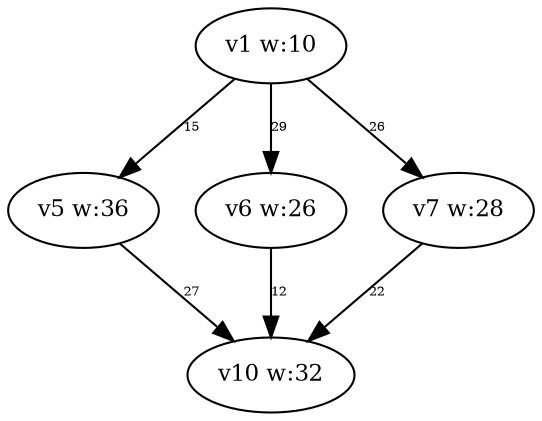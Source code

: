 digraph {
	v1 [label="v1 w:10" fontsize=11.0]
	v5 [label="v5 w:36" fontsize=11.0]
	v6 [label="v6 w:26" fontsize=11.0]
	v7 [label="v7 w:28" fontsize=11.0]
	v10 [label="v10 w:32" fontsize=11.0]
	v1 -> v5 [label=15 constraint=true fontsize=6.0]
	v1 -> v6 [label=29 constraint=true fontsize=6.0]
	v1 -> v7 [label=26 constraint=true fontsize=6.0]
	v5 -> v10 [label=27 constraint=true fontsize=6.0]
	v6 -> v10 [label=12 constraint=true fontsize=6.0]
	v7 -> v10 [label=22 constraint=true fontsize=6.0]
}

